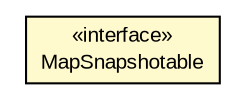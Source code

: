#!/usr/local/bin/dot
#
# Class diagram 
# Generated by UMLGraph version R5_6-24-gf6e263 (http://www.umlgraph.org/)
#

digraph G {
	edge [fontname="arial",fontsize=10,labelfontname="arial",labelfontsize=10];
	node [fontname="arial",fontsize=10,shape=plaintext];
	nodesep=0.25;
	ranksep=0.5;
	// org.osmdroid.views.drawing.MapSnapshot.MapSnapshotable
	c151328 [label=<<table title="org.osmdroid.views.drawing.MapSnapshot.MapSnapshotable" border="0" cellborder="1" cellspacing="0" cellpadding="2" port="p" bgcolor="lemonChiffon" href="./MapSnapshot.MapSnapshotable.html">
		<tr><td><table border="0" cellspacing="0" cellpadding="1">
<tr><td align="center" balign="center"> &#171;interface&#187; </td></tr>
<tr><td align="center" balign="center"> MapSnapshotable </td></tr>
		</table></td></tr>
		</table>>, URL="./MapSnapshot.MapSnapshotable.html", fontname="arial", fontcolor="black", fontsize=10.0];
}

